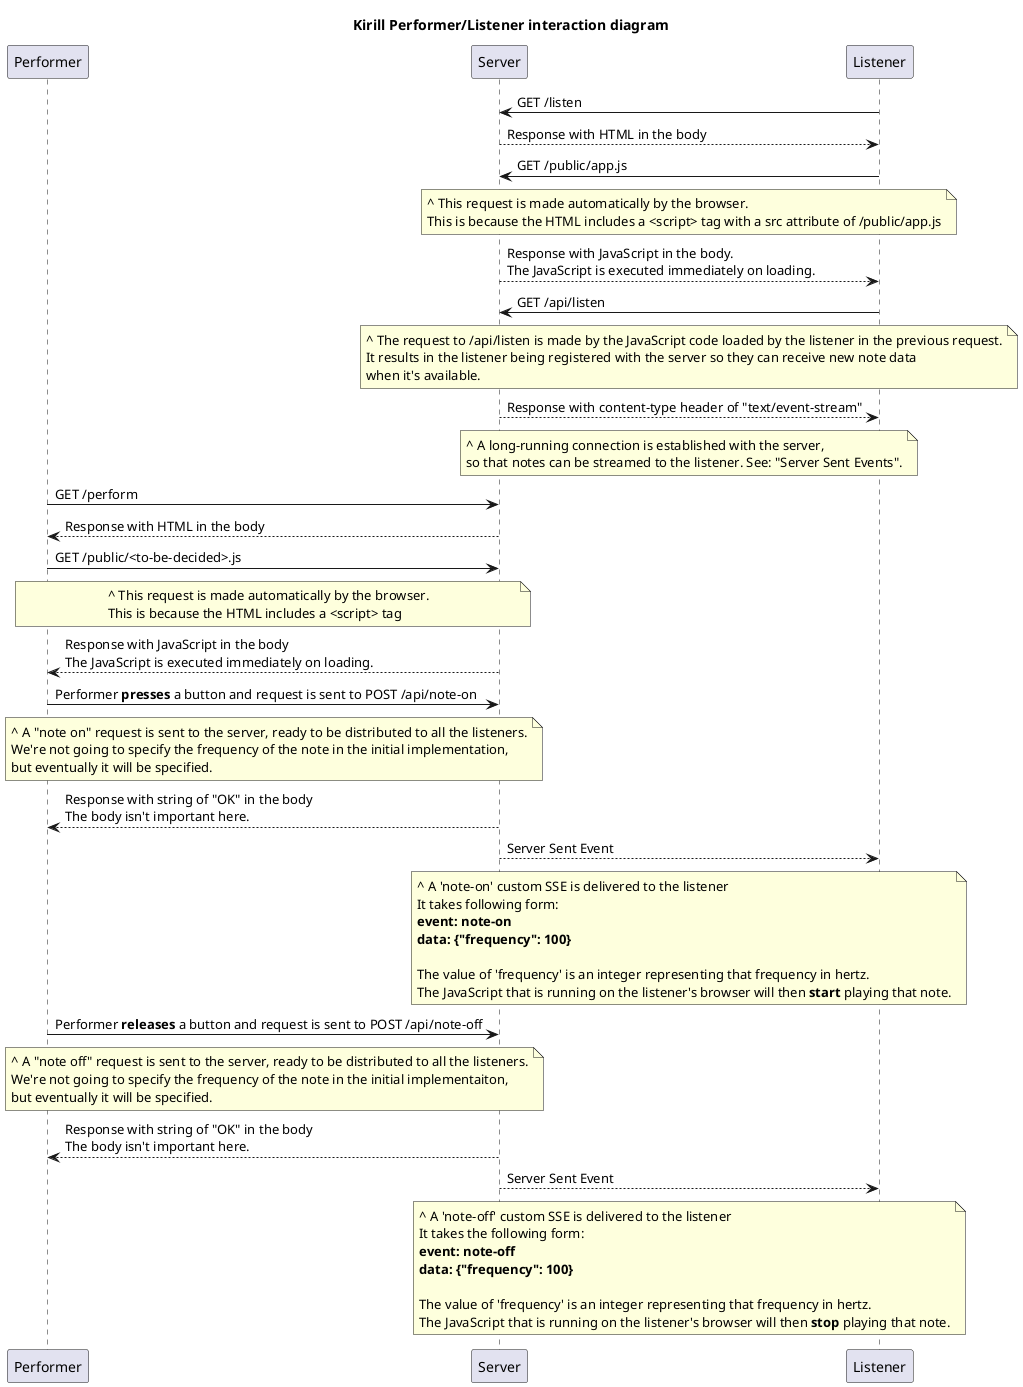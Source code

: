 @startuml
title Kirill Performer/Listener interaction diagram

participant Performer
participant Server
participant Listener

Listener->Server:GET /listen
Server-->Listener:Response with HTML in the body
Listener->Server:GET /public/app.js
note over Listener,Server:^ This request is made automatically by the browser.\nThis is because the HTML includes a <script> tag with a src attribute of /public/app.js
Server-->Listener:Response with JavaScript in the body.\nThe JavaScript is executed immediately on loading.
Listener->Server:GET /api/listen
note over Server,Listener:^ The request to /api/listen is made by the JavaScript code loaded by the listener in the previous request.\nIt results in the listener being registered with the server so they can receive new note data\nwhen it's available.
Server-->Listener: Response with content-type header of "text/event-stream"
note over Server,Listener: ^ A long-running connection is established with the server,\nso that notes can be streamed to the listener. See: "Server Sent Events".
Performer->Server: GET /perform
Server-->Performer: Response with HTML in the body
Performer->Server: GET /public/<to-be-decided>.js
note over Performer,Server:^ This request is made automatically by the browser.\nThis is because the HTML includes a <script> tag
Server-->Performer: Response with JavaScript in the body\nThe JavaScript is executed immediately on loading.
Performer->Server: Performer **presses** a button and request is sent to POST /api/note-on
note over Server,Performer: ^ A "note on" request is sent to the server, ready to be distributed to all the listeners.\nWe're not going to specify the frequency of the note in the initial implementation,\nbut eventually it will be specified.
Server-->Performer: Response with string of "OK" in the body\nThe body isn't important here.
Server-->Listener: Server Sent Event
note over Server,Listener: ^ A 'note-on' custom SSE is delivered to the listener\nIt takes following form:\n**event: note-on**\n**data: {"frequency": 100}**\n\nThe value of 'frequency' is an integer representing that frequency in hertz.\nThe JavaScript that is running on the listener's browser will then **start** playing that note.
Performer->Server: Performer **releases** a button and request is sent to POST /api/note-off
note over Server,Performer: ^ A "note off" request is sent to the server, ready to be distributed to all the listeners.\nWe're not going to specify the frequency of the note in the initial implementaiton,\nbut eventually it will be specified.
Server-->Performer: Response with string of "OK" in the body\nThe body isn't important here.
Server-->Listener: Server Sent Event
note over Server,Listener: ^ A 'note-off' custom SSE is delivered to the listener\nIt takes the following form:\n**event: note-off**\n**data: {"frequency": 100}**\n\nThe value of 'frequency' is an integer representing that frequency in hertz.\nThe JavaScript that is running on the listener's browser will then **stop** playing that note.
@enduml
